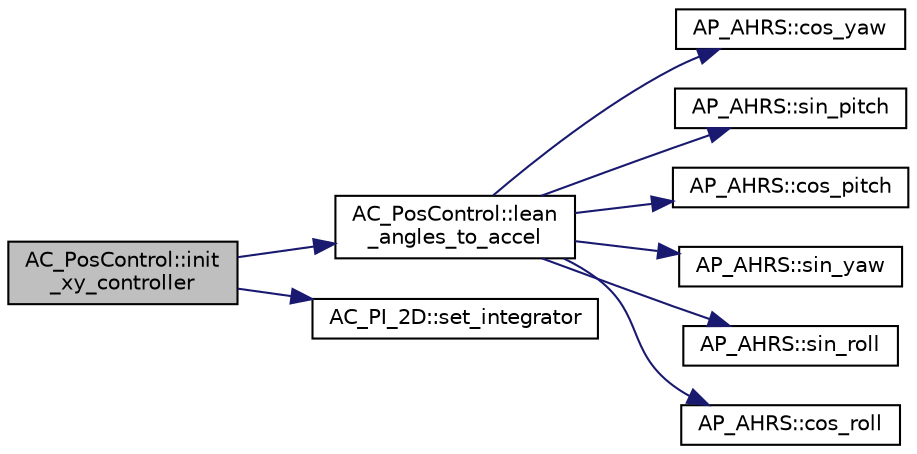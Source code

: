 digraph "AC_PosControl::init_xy_controller"
{
 // INTERACTIVE_SVG=YES
  edge [fontname="Helvetica",fontsize="10",labelfontname="Helvetica",labelfontsize="10"];
  node [fontname="Helvetica",fontsize="10",shape=record];
  rankdir="LR";
  Node1 [label="AC_PosControl::init\l_xy_controller",height=0.2,width=0.4,color="black", fillcolor="grey75", style="filled" fontcolor="black"];
  Node1 -> Node2 [color="midnightblue",fontsize="10",style="solid",fontname="Helvetica"];
  Node2 [label="AC_PosControl::lean\l_angles_to_accel",height=0.2,width=0.4,color="black", fillcolor="white", style="filled",URL="$classAC__PosControl.html#a146634dd74332c97600e933213a75d5a"];
  Node2 -> Node3 [color="midnightblue",fontsize="10",style="solid",fontname="Helvetica"];
  Node3 [label="AP_AHRS::cos_yaw",height=0.2,width=0.4,color="black", fillcolor="white", style="filled",URL="$classAP__AHRS.html#a1aaffcffc239930cb651fad539362fa0"];
  Node2 -> Node4 [color="midnightblue",fontsize="10",style="solid",fontname="Helvetica"];
  Node4 [label="AP_AHRS::sin_pitch",height=0.2,width=0.4,color="black", fillcolor="white", style="filled",URL="$classAP__AHRS.html#ad38cca127a814e11e607f072bfdf03b0"];
  Node2 -> Node5 [color="midnightblue",fontsize="10",style="solid",fontname="Helvetica"];
  Node5 [label="AP_AHRS::cos_pitch",height=0.2,width=0.4,color="black", fillcolor="white", style="filled",URL="$classAP__AHRS.html#aae50efebd31d79c279e6155298433493"];
  Node2 -> Node6 [color="midnightblue",fontsize="10",style="solid",fontname="Helvetica"];
  Node6 [label="AP_AHRS::sin_yaw",height=0.2,width=0.4,color="black", fillcolor="white", style="filled",URL="$classAP__AHRS.html#ae559b9d6fdd1e8ed3001258f58c98c39"];
  Node2 -> Node7 [color="midnightblue",fontsize="10",style="solid",fontname="Helvetica"];
  Node7 [label="AP_AHRS::sin_roll",height=0.2,width=0.4,color="black", fillcolor="white", style="filled",URL="$classAP__AHRS.html#ae6e0ea7f015a055ac5f9a191b36397b2"];
  Node2 -> Node8 [color="midnightblue",fontsize="10",style="solid",fontname="Helvetica"];
  Node8 [label="AP_AHRS::cos_roll",height=0.2,width=0.4,color="black", fillcolor="white", style="filled",URL="$classAP__AHRS.html#a68ea4fdaf53cf5d7068927f5f20393ab"];
  Node1 -> Node9 [color="midnightblue",fontsize="10",style="solid",fontname="Helvetica"];
  Node9 [label="AC_PI_2D::set_integrator",height=0.2,width=0.4,color="black", fillcolor="white", style="filled",URL="$classAC__PI__2D.html#a8ac4814c01feeaf004cb2b51de479cc5"];
}
